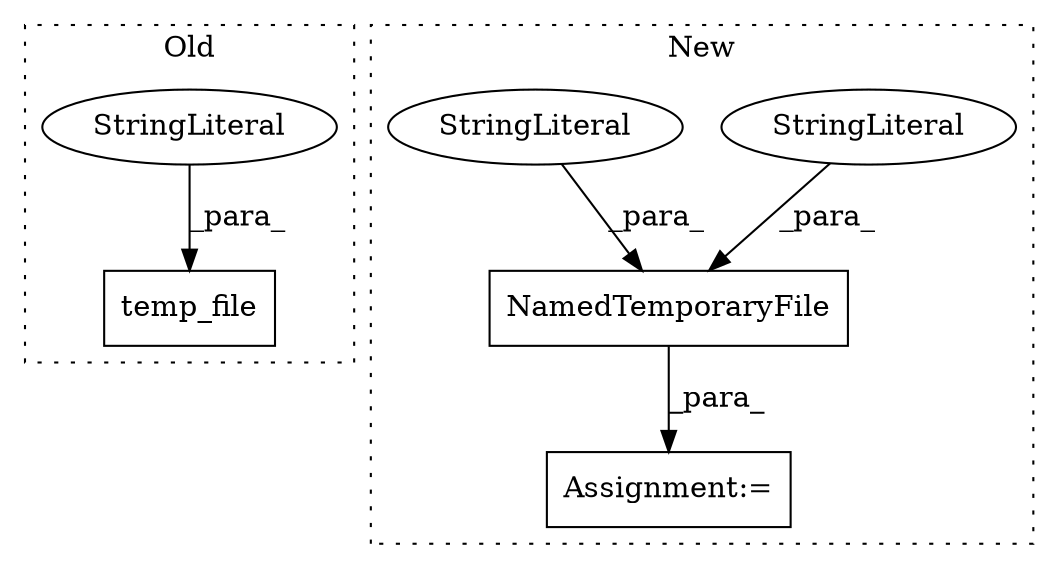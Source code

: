 digraph G {
subgraph cluster0 {
1 [label="temp_file" a="32" s="548,576" l="10,1" shape="box"];
5 [label="StringLiteral" a="45" s="558" l="18" shape="ellipse"];
label = "Old";
style="dotted";
}
subgraph cluster1 {
2 [label="NamedTemporaryFile" a="32" s="1171,1201" l="19,1" shape="box"];
3 [label="StringLiteral" a="45" s="1194" l="7" shape="ellipse"];
4 [label="StringLiteral" a="45" s="1190" l="3" shape="ellipse"];
6 [label="Assignment:=" a="7" s="1170" l="1" shape="box"];
label = "New";
style="dotted";
}
2 -> 6 [label="_para_"];
3 -> 2 [label="_para_"];
4 -> 2 [label="_para_"];
5 -> 1 [label="_para_"];
}